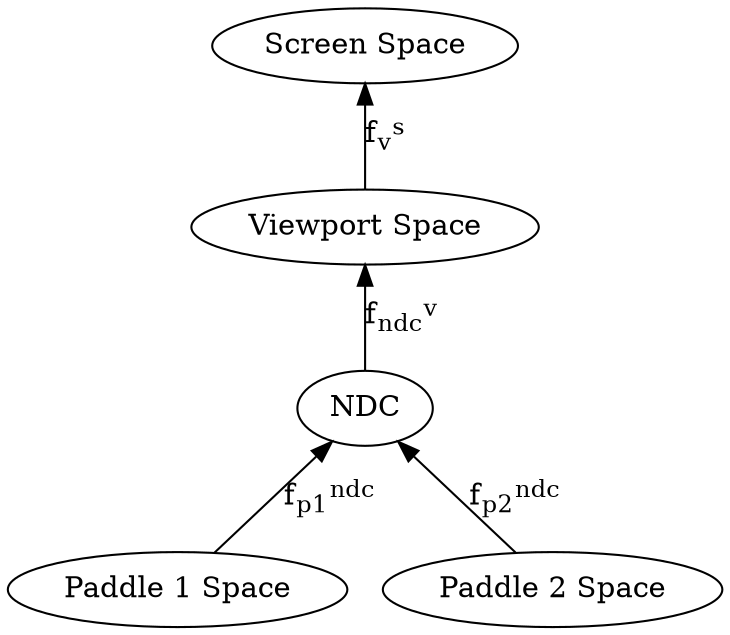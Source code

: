 digraph {
    rankdir="BT"
    "Paddle 1 Space" -> "NDC" [label=<f<SUB>p1</SUB><SUP>ndc</SUP>>];
    "Paddle 2 Space" -> "NDC" [label=<f<SUB>p2</SUB><SUP>ndc</SUP>>];
    "NDC" -> "Viewport Space" [label=<f<SUB>ndc</SUB><SUP>v</SUP>>];
    "Viewport Space" -> "Screen Space" [label=<f<SUB>v</SUB><SUP>s</SUP>>];
}